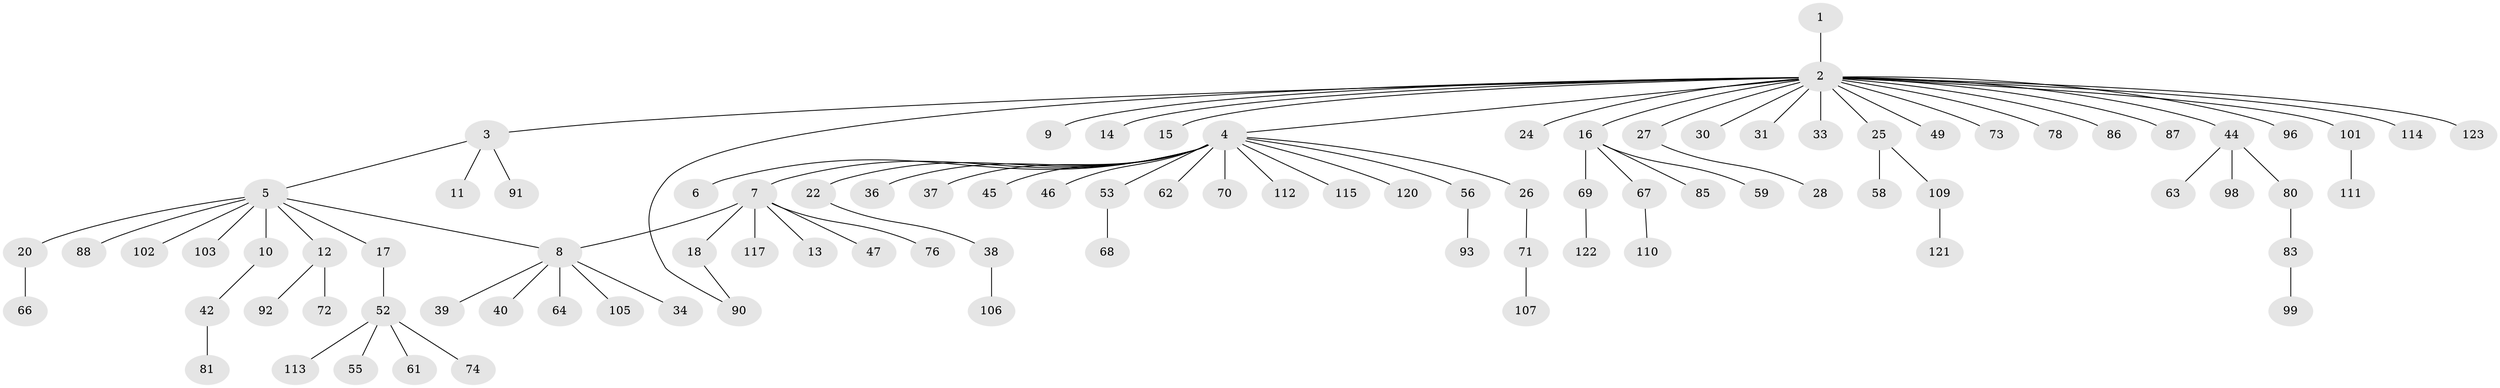 // original degree distribution, {2: 0.2032520325203252, 25: 0.008130081300813009, 5: 0.016260162601626018, 15: 0.008130081300813009, 9: 0.008130081300813009, 1: 0.6260162601626016, 7: 0.008130081300813009, 8: 0.008130081300813009, 4: 0.016260162601626018, 3: 0.08943089430894309, 6: 0.008130081300813009}
// Generated by graph-tools (version 1.1) at 2025/41/03/06/25 10:41:45]
// undirected, 93 vertices, 94 edges
graph export_dot {
graph [start="1"]
  node [color=gray90,style=filled];
  1 [super="+65"];
  2 [super="+21"];
  3 [super="+41"];
  4 [super="+19"];
  5 [super="+75"];
  6;
  7 [super="+43"];
  8 [super="+108"];
  9;
  10;
  11 [super="+23"];
  12 [super="+119"];
  13;
  14;
  15;
  16 [super="+29"];
  17;
  18 [super="+32"];
  20 [super="+48"];
  22;
  24;
  25 [super="+77"];
  26;
  27 [super="+35"];
  28 [super="+50"];
  30;
  31;
  33 [super="+51"];
  34;
  36 [super="+94"];
  37;
  38 [super="+54"];
  39;
  40;
  42 [super="+60"];
  44 [super="+104"];
  45 [super="+97"];
  46;
  47;
  49;
  52 [super="+57"];
  53;
  55;
  56;
  58;
  59;
  61;
  62;
  63;
  64;
  66;
  67 [super="+79"];
  68 [super="+95"];
  69 [super="+84"];
  70;
  71 [super="+116"];
  72;
  73;
  74 [super="+100"];
  76;
  78 [super="+82"];
  80;
  81;
  83;
  85;
  86 [super="+89"];
  87;
  88;
  90;
  91;
  92;
  93;
  96;
  98;
  99;
  101;
  102;
  103;
  105;
  106;
  107;
  109 [super="+118"];
  110;
  111;
  112;
  113;
  114;
  115;
  117;
  120;
  121;
  122;
  123;
  1 -- 2;
  2 -- 3;
  2 -- 4;
  2 -- 9;
  2 -- 14;
  2 -- 15;
  2 -- 16;
  2 -- 24;
  2 -- 25;
  2 -- 27;
  2 -- 30;
  2 -- 31;
  2 -- 33;
  2 -- 44;
  2 -- 49;
  2 -- 73;
  2 -- 78;
  2 -- 86;
  2 -- 87;
  2 -- 90;
  2 -- 96;
  2 -- 101;
  2 -- 114;
  2 -- 123;
  3 -- 5;
  3 -- 11;
  3 -- 91;
  4 -- 6;
  4 -- 7;
  4 -- 22;
  4 -- 26;
  4 -- 36;
  4 -- 37;
  4 -- 45;
  4 -- 46;
  4 -- 53;
  4 -- 62;
  4 -- 70;
  4 -- 112;
  4 -- 120;
  4 -- 56;
  4 -- 115;
  5 -- 8;
  5 -- 10;
  5 -- 12;
  5 -- 17;
  5 -- 20;
  5 -- 88;
  5 -- 102;
  5 -- 103;
  7 -- 8;
  7 -- 13;
  7 -- 18;
  7 -- 76;
  7 -- 117;
  7 -- 47;
  8 -- 34;
  8 -- 39;
  8 -- 40;
  8 -- 64;
  8 -- 105;
  10 -- 42;
  12 -- 72;
  12 -- 92;
  16 -- 67;
  16 -- 59;
  16 -- 69;
  16 -- 85;
  17 -- 52;
  18 -- 90;
  20 -- 66;
  22 -- 38;
  25 -- 58;
  25 -- 109;
  26 -- 71;
  27 -- 28;
  38 -- 106;
  42 -- 81;
  44 -- 63;
  44 -- 80;
  44 -- 98;
  52 -- 55;
  52 -- 61;
  52 -- 74;
  52 -- 113;
  53 -- 68;
  56 -- 93;
  67 -- 110;
  69 -- 122;
  71 -- 107;
  80 -- 83;
  83 -- 99;
  101 -- 111;
  109 -- 121;
}

